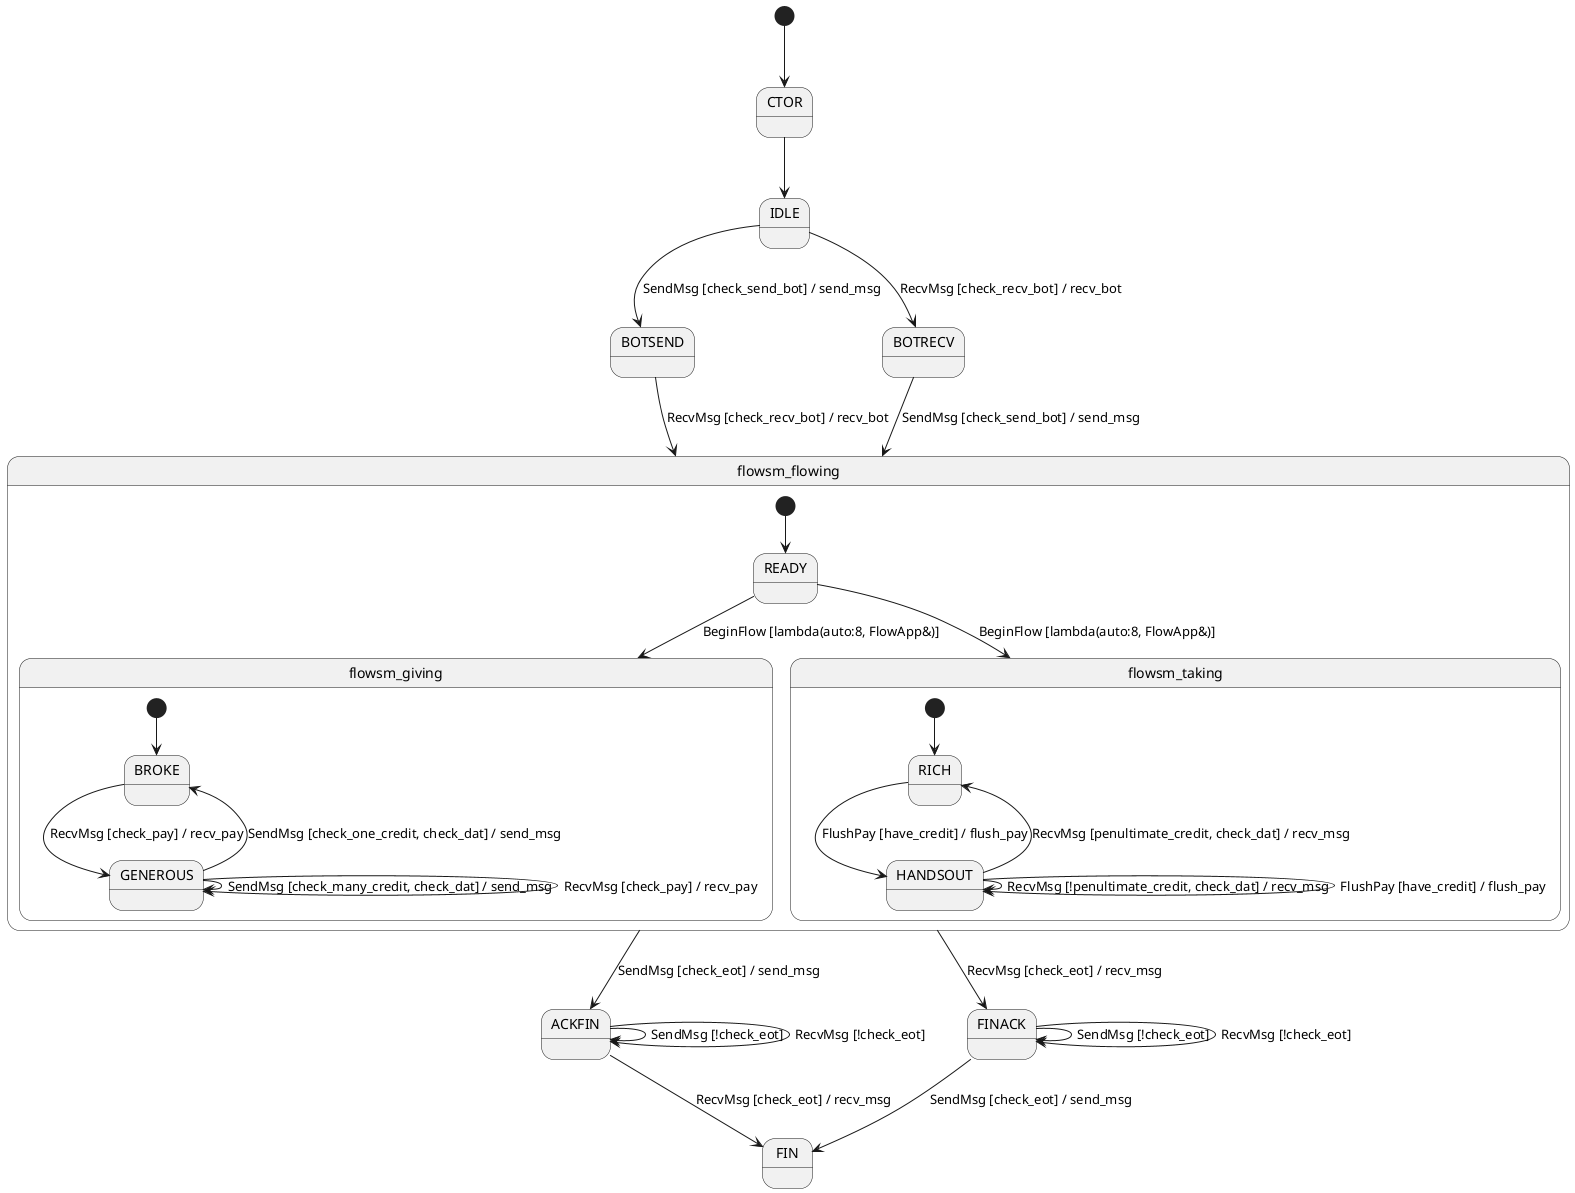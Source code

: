 @startuml

[*] --> CTOR
CTOR --> IDLE
IDLE --> BOTSEND : SendMsg [check_send_bot] / send_msg
IDLE --> BOTRECV : RecvMsg [check_recv_bot] / recv_bot
BOTSEND --> flowsm_flowing : RecvMsg [check_recv_bot] / recv_bot
BOTRECV --> flowsm_flowing : SendMsg [check_send_bot] / send_msg
flowsm_flowing --> ACKFIN : SendMsg [check_eot] / send_msg
flowsm_flowing --> FINACK : RecvMsg [check_eot] / recv_msg

FINACK --> FINACK : SendMsg [!check_eot]
FINACK --> FINACK : RecvMsg [!check_eot]
FINACK --> FIN : SendMsg [check_eot] / send_msg

ACKFIN --> ACKFIN : SendMsg [!check_eot]
ACKFIN --> ACKFIN : RecvMsg [!check_eot]
ACKFIN --> FIN : RecvMsg [check_eot] / recv_msg


state flowsm_flowing {
[*] --> READY
READY --> flowsm_giving : BeginFlow [lambda(auto:8, FlowApp&)]
READY --> flowsm_taking : BeginFlow [lambda(auto:8, FlowApp&)]


state flowsm_giving {
[*] --> BROKE
BROKE --> GENEROUS : RecvMsg [check_pay] / recv_pay
GENEROUS --> BROKE : SendMsg [check_one_credit, check_dat] / send_msg
GENEROUS --> GENEROUS : SendMsg [check_many_credit, check_dat] / send_msg
GENEROUS --> GENEROUS : RecvMsg [check_pay] / recv_pay
}

state flowsm_taking {
[*] --> RICH
RICH --> HANDSOUT : FlushPay [have_credit] / flush_pay
HANDSOUT --> RICH : RecvMsg [penultimate_credit, check_dat] / recv_msg
HANDSOUT --> HANDSOUT : RecvMsg [!penultimate_credit, check_dat] / recv_msg
HANDSOUT --> HANDSOUT : FlushPay [have_credit] / flush_pay
}

}

@enduml


